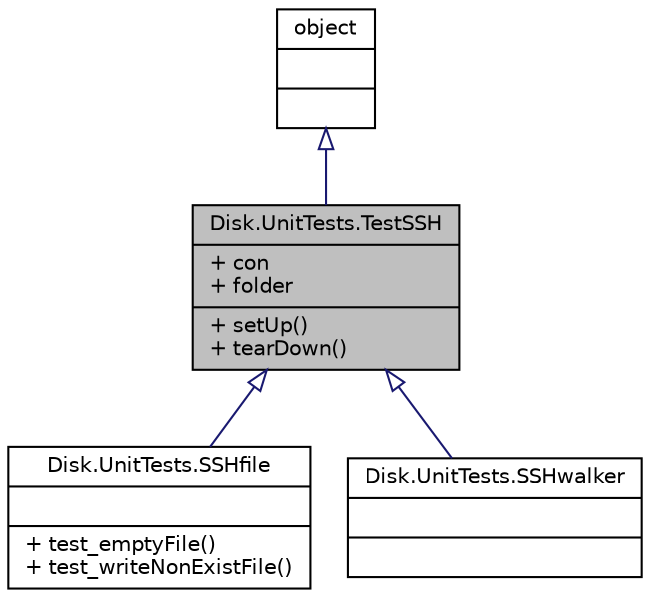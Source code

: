 digraph "Disk.UnitTests.TestSSH"
{
 // INTERACTIVE_SVG=YES
  bgcolor="transparent";
  edge [fontname="Helvetica",fontsize="10",labelfontname="Helvetica",labelfontsize="10"];
  node [fontname="Helvetica",fontsize="10",shape=record];
  Node1 [label="{Disk.UnitTests.TestSSH\n|+ con\l+ folder\l|+ setUp()\l+ tearDown()\l}",height=0.2,width=0.4,color="black", fillcolor="grey75", style="filled" fontcolor="black"];
  Node2 -> Node1 [dir="back",color="midnightblue",fontsize="10",style="solid",arrowtail="onormal",fontname="Helvetica"];
  Node2 [label="{object\n||}",height=0.2,width=0.4,color="black",URL="$classobject.html"];
  Node1 -> Node3 [dir="back",color="midnightblue",fontsize="10",style="solid",arrowtail="onormal",fontname="Helvetica"];
  Node3 [label="{Disk.UnitTests.SSHfile\n||+ test_emptyFile()\l+ test_writeNonExistFile()\l}",height=0.2,width=0.4,color="black",URL="$class_disk_1_1_unit_tests_1_1_s_s_hfile.html"];
  Node1 -> Node4 [dir="back",color="midnightblue",fontsize="10",style="solid",arrowtail="onormal",fontname="Helvetica"];
  Node4 [label="{Disk.UnitTests.SSHwalker\n||}",height=0.2,width=0.4,color="black",URL="$class_disk_1_1_unit_tests_1_1_s_s_hwalker.html"];
}
